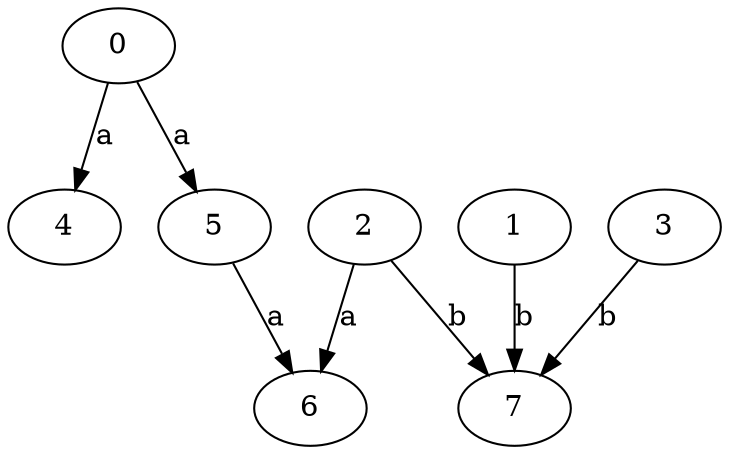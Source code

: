 strict digraph  {
0;
4;
1;
5;
2;
3;
6;
7;
0 -> 4  [label=a];
0 -> 5  [label=a];
1 -> 7  [label=b];
5 -> 6  [label=a];
2 -> 6  [label=a];
2 -> 7  [label=b];
3 -> 7  [label=b];
}
